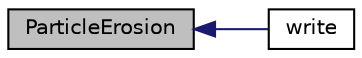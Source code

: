 digraph "ParticleErosion"
{
  bgcolor="transparent";
  edge [fontname="Helvetica",fontsize="10",labelfontname="Helvetica",labelfontsize="10"];
  node [fontname="Helvetica",fontsize="10",shape=record];
  rankdir="LR";
  Node56 [label="ParticleErosion",height=0.2,width=0.4,color="black", fillcolor="grey75", style="filled", fontcolor="black"];
  Node56 -> Node57 [dir="back",color="midnightblue",fontsize="10",style="solid",fontname="Helvetica"];
  Node57 [label="write",height=0.2,width=0.4,color="black",URL="$a25113.html#aac759501cf6c7895a70eecbef0226ae1",tooltip="Write post-processing info. "];
}
